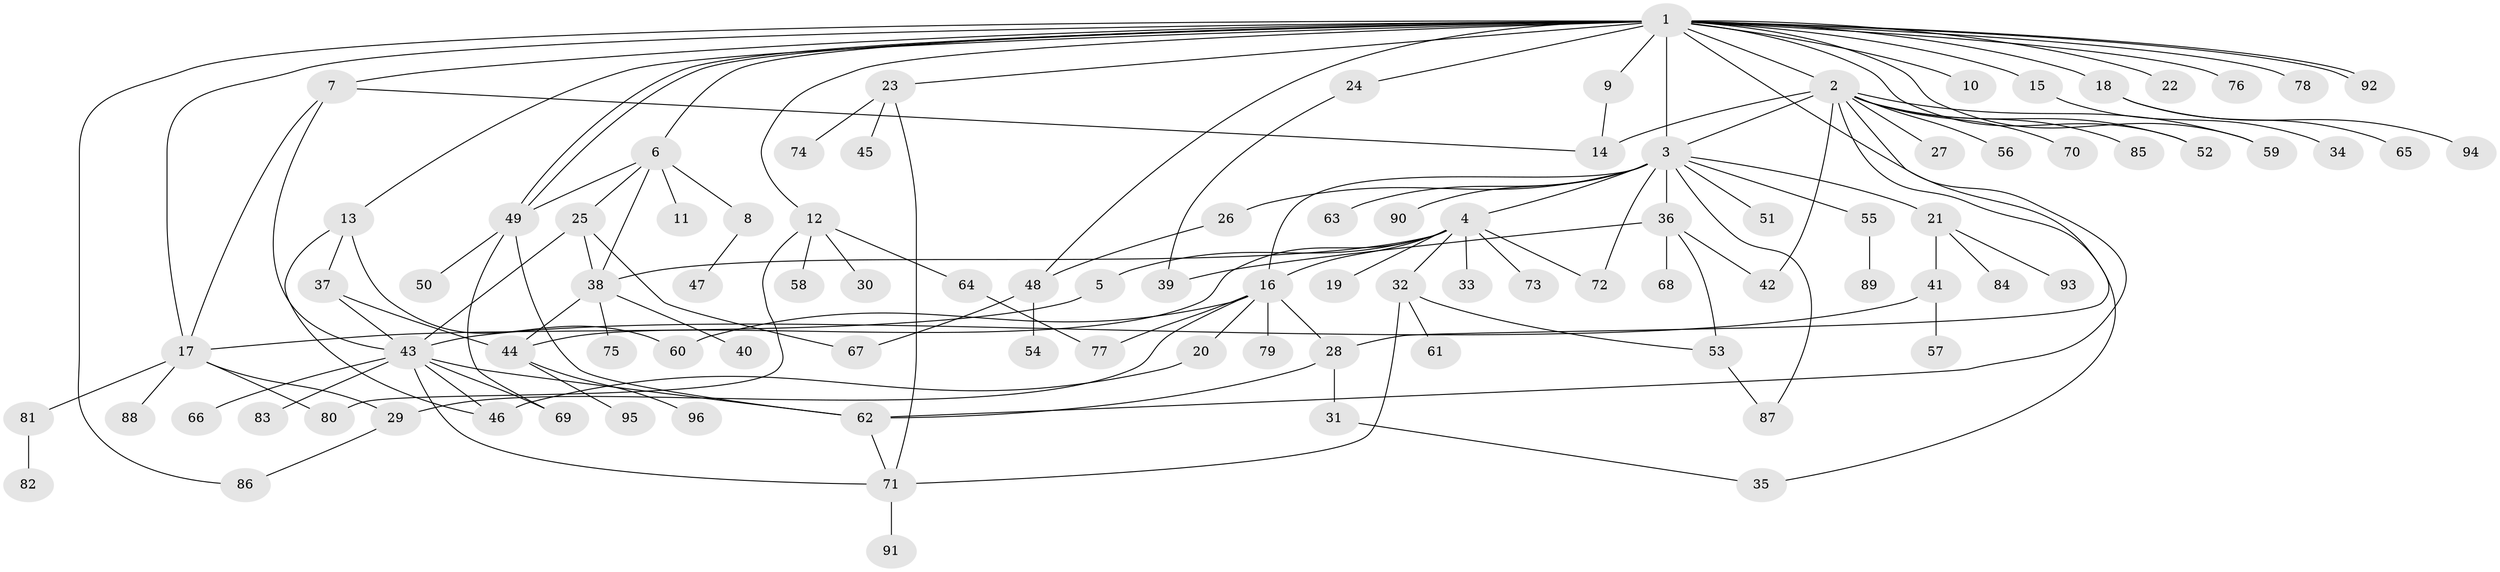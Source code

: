 // Generated by graph-tools (version 1.1) at 2025/26/03/09/25 03:26:04]
// undirected, 96 vertices, 136 edges
graph export_dot {
graph [start="1"]
  node [color=gray90,style=filled];
  1;
  2;
  3;
  4;
  5;
  6;
  7;
  8;
  9;
  10;
  11;
  12;
  13;
  14;
  15;
  16;
  17;
  18;
  19;
  20;
  21;
  22;
  23;
  24;
  25;
  26;
  27;
  28;
  29;
  30;
  31;
  32;
  33;
  34;
  35;
  36;
  37;
  38;
  39;
  40;
  41;
  42;
  43;
  44;
  45;
  46;
  47;
  48;
  49;
  50;
  51;
  52;
  53;
  54;
  55;
  56;
  57;
  58;
  59;
  60;
  61;
  62;
  63;
  64;
  65;
  66;
  67;
  68;
  69;
  70;
  71;
  72;
  73;
  74;
  75;
  76;
  77;
  78;
  79;
  80;
  81;
  82;
  83;
  84;
  85;
  86;
  87;
  88;
  89;
  90;
  91;
  92;
  93;
  94;
  95;
  96;
  1 -- 2;
  1 -- 3;
  1 -- 6;
  1 -- 7;
  1 -- 9;
  1 -- 10;
  1 -- 12;
  1 -- 13;
  1 -- 15;
  1 -- 17;
  1 -- 18;
  1 -- 22;
  1 -- 23;
  1 -- 24;
  1 -- 35;
  1 -- 48;
  1 -- 49;
  1 -- 49;
  1 -- 52;
  1 -- 59;
  1 -- 76;
  1 -- 78;
  1 -- 86;
  1 -- 92;
  1 -- 92;
  2 -- 3;
  2 -- 14;
  2 -- 27;
  2 -- 28;
  2 -- 42;
  2 -- 52;
  2 -- 56;
  2 -- 59;
  2 -- 62;
  2 -- 70;
  2 -- 85;
  3 -- 4;
  3 -- 16;
  3 -- 21;
  3 -- 26;
  3 -- 36;
  3 -- 51;
  3 -- 55;
  3 -- 63;
  3 -- 72;
  3 -- 87;
  3 -- 90;
  4 -- 5;
  4 -- 16;
  4 -- 19;
  4 -- 32;
  4 -- 33;
  4 -- 38;
  4 -- 44;
  4 -- 72;
  4 -- 73;
  5 -- 17;
  6 -- 8;
  6 -- 11;
  6 -- 25;
  6 -- 38;
  6 -- 49;
  7 -- 14;
  7 -- 17;
  7 -- 43;
  8 -- 47;
  9 -- 14;
  12 -- 30;
  12 -- 58;
  12 -- 64;
  12 -- 80;
  13 -- 37;
  13 -- 46;
  13 -- 60;
  15 -- 34;
  16 -- 20;
  16 -- 28;
  16 -- 29;
  16 -- 60;
  16 -- 77;
  16 -- 79;
  17 -- 29;
  17 -- 80;
  17 -- 81;
  17 -- 88;
  18 -- 65;
  18 -- 94;
  20 -- 46;
  21 -- 41;
  21 -- 84;
  21 -- 93;
  23 -- 45;
  23 -- 71;
  23 -- 74;
  24 -- 39;
  25 -- 38;
  25 -- 43;
  25 -- 67;
  26 -- 48;
  28 -- 31;
  28 -- 62;
  29 -- 86;
  31 -- 35;
  32 -- 53;
  32 -- 61;
  32 -- 71;
  36 -- 39;
  36 -- 42;
  36 -- 53;
  36 -- 68;
  37 -- 43;
  37 -- 44;
  38 -- 40;
  38 -- 44;
  38 -- 75;
  41 -- 43;
  41 -- 57;
  43 -- 46;
  43 -- 62;
  43 -- 66;
  43 -- 69;
  43 -- 71;
  43 -- 83;
  44 -- 95;
  44 -- 96;
  48 -- 54;
  48 -- 67;
  49 -- 50;
  49 -- 62;
  49 -- 69;
  53 -- 87;
  55 -- 89;
  62 -- 71;
  64 -- 77;
  71 -- 91;
  81 -- 82;
}
